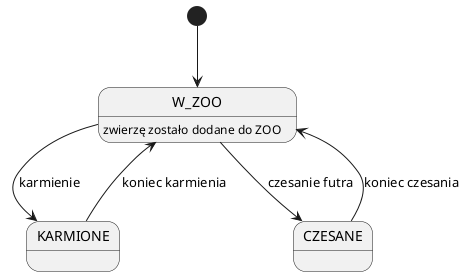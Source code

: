 @startuml

[*] --> W_ZOO
W_ZOO : zwierzę zostało dodane do ZOO
W_ZOO --> KARMIONE : karmienie
KARMIONE --> W_ZOO : koniec karmienia
W_ZOO --> CZESANE : czesanie futra
CZESANE --> W_ZOO : koniec czesania

@enduml 